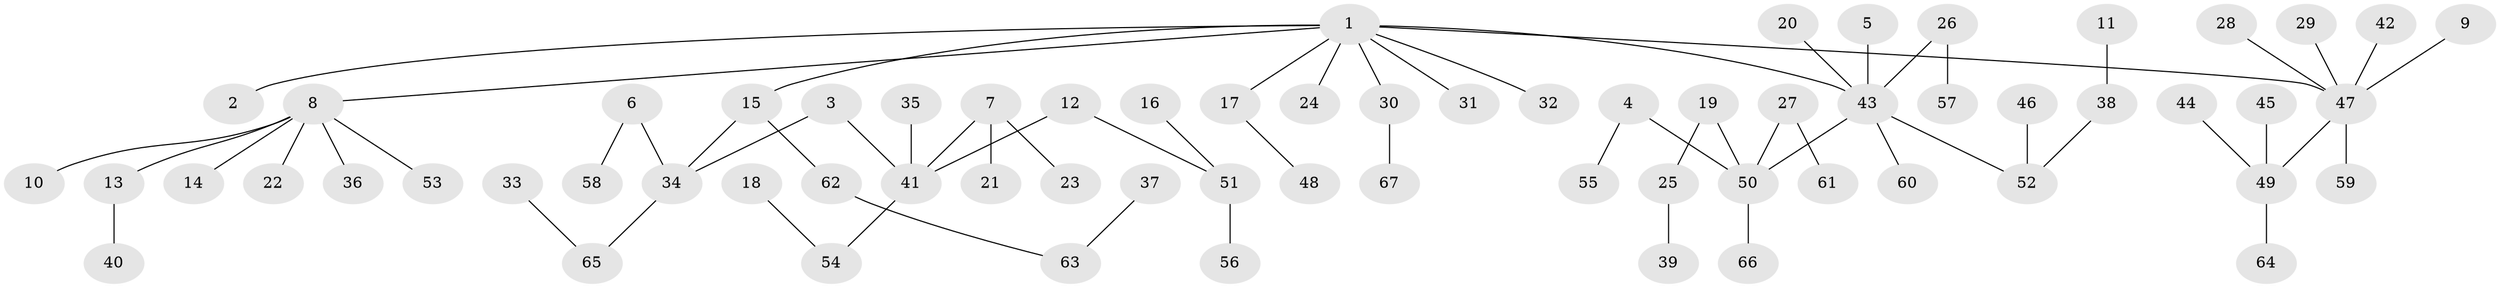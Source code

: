 // original degree distribution, {8: 0.015037593984962405, 5: 0.022556390977443608, 4: 0.05263157894736842, 2: 0.3007518796992481, 7: 0.007518796992481203, 1: 0.48120300751879697, 6: 0.015037593984962405, 3: 0.10526315789473684}
// Generated by graph-tools (version 1.1) at 2025/26/03/09/25 03:26:27]
// undirected, 67 vertices, 66 edges
graph export_dot {
graph [start="1"]
  node [color=gray90,style=filled];
  1;
  2;
  3;
  4;
  5;
  6;
  7;
  8;
  9;
  10;
  11;
  12;
  13;
  14;
  15;
  16;
  17;
  18;
  19;
  20;
  21;
  22;
  23;
  24;
  25;
  26;
  27;
  28;
  29;
  30;
  31;
  32;
  33;
  34;
  35;
  36;
  37;
  38;
  39;
  40;
  41;
  42;
  43;
  44;
  45;
  46;
  47;
  48;
  49;
  50;
  51;
  52;
  53;
  54;
  55;
  56;
  57;
  58;
  59;
  60;
  61;
  62;
  63;
  64;
  65;
  66;
  67;
  1 -- 2 [weight=1.0];
  1 -- 8 [weight=1.0];
  1 -- 15 [weight=1.0];
  1 -- 17 [weight=1.0];
  1 -- 24 [weight=1.0];
  1 -- 30 [weight=1.0];
  1 -- 31 [weight=1.0];
  1 -- 32 [weight=1.0];
  1 -- 43 [weight=1.0];
  1 -- 47 [weight=1.0];
  3 -- 34 [weight=1.0];
  3 -- 41 [weight=1.0];
  4 -- 50 [weight=1.0];
  4 -- 55 [weight=1.0];
  5 -- 43 [weight=1.0];
  6 -- 34 [weight=1.0];
  6 -- 58 [weight=1.0];
  7 -- 21 [weight=1.0];
  7 -- 23 [weight=1.0];
  7 -- 41 [weight=1.0];
  8 -- 10 [weight=1.0];
  8 -- 13 [weight=1.0];
  8 -- 14 [weight=1.0];
  8 -- 22 [weight=1.0];
  8 -- 36 [weight=1.0];
  8 -- 53 [weight=1.0];
  9 -- 47 [weight=1.0];
  11 -- 38 [weight=1.0];
  12 -- 41 [weight=1.0];
  12 -- 51 [weight=1.0];
  13 -- 40 [weight=1.0];
  15 -- 34 [weight=1.0];
  15 -- 62 [weight=1.0];
  16 -- 51 [weight=1.0];
  17 -- 48 [weight=1.0];
  18 -- 54 [weight=1.0];
  19 -- 25 [weight=1.0];
  19 -- 50 [weight=1.0];
  20 -- 43 [weight=1.0];
  25 -- 39 [weight=1.0];
  26 -- 43 [weight=1.0];
  26 -- 57 [weight=1.0];
  27 -- 50 [weight=1.0];
  27 -- 61 [weight=1.0];
  28 -- 47 [weight=1.0];
  29 -- 47 [weight=1.0];
  30 -- 67 [weight=1.0];
  33 -- 65 [weight=1.0];
  34 -- 65 [weight=1.0];
  35 -- 41 [weight=1.0];
  37 -- 63 [weight=1.0];
  38 -- 52 [weight=1.0];
  41 -- 54 [weight=1.0];
  42 -- 47 [weight=1.0];
  43 -- 50 [weight=1.0];
  43 -- 52 [weight=1.0];
  43 -- 60 [weight=1.0];
  44 -- 49 [weight=1.0];
  45 -- 49 [weight=1.0];
  46 -- 52 [weight=1.0];
  47 -- 49 [weight=1.0];
  47 -- 59 [weight=1.0];
  49 -- 64 [weight=1.0];
  50 -- 66 [weight=1.0];
  51 -- 56 [weight=1.0];
  62 -- 63 [weight=1.0];
}
